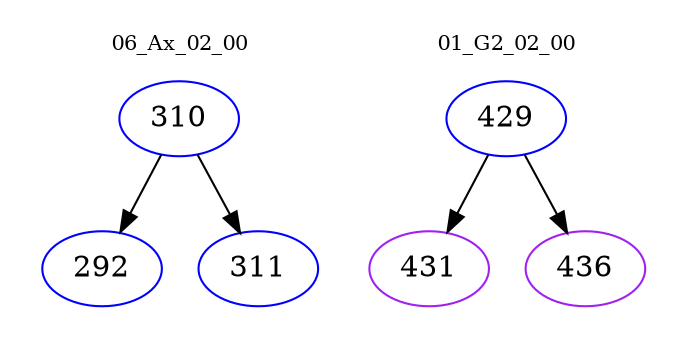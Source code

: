 digraph{
subgraph cluster_0 {
color = white
label = "06_Ax_02_00";
fontsize=10;
T0_310 [label="310", color="blue"]
T0_310 -> T0_292 [color="black"]
T0_292 [label="292", color="blue"]
T0_310 -> T0_311 [color="black"]
T0_311 [label="311", color="blue"]
}
subgraph cluster_1 {
color = white
label = "01_G2_02_00";
fontsize=10;
T1_429 [label="429", color="blue"]
T1_429 -> T1_431 [color="black"]
T1_431 [label="431", color="purple"]
T1_429 -> T1_436 [color="black"]
T1_436 [label="436", color="purple"]
}
}
